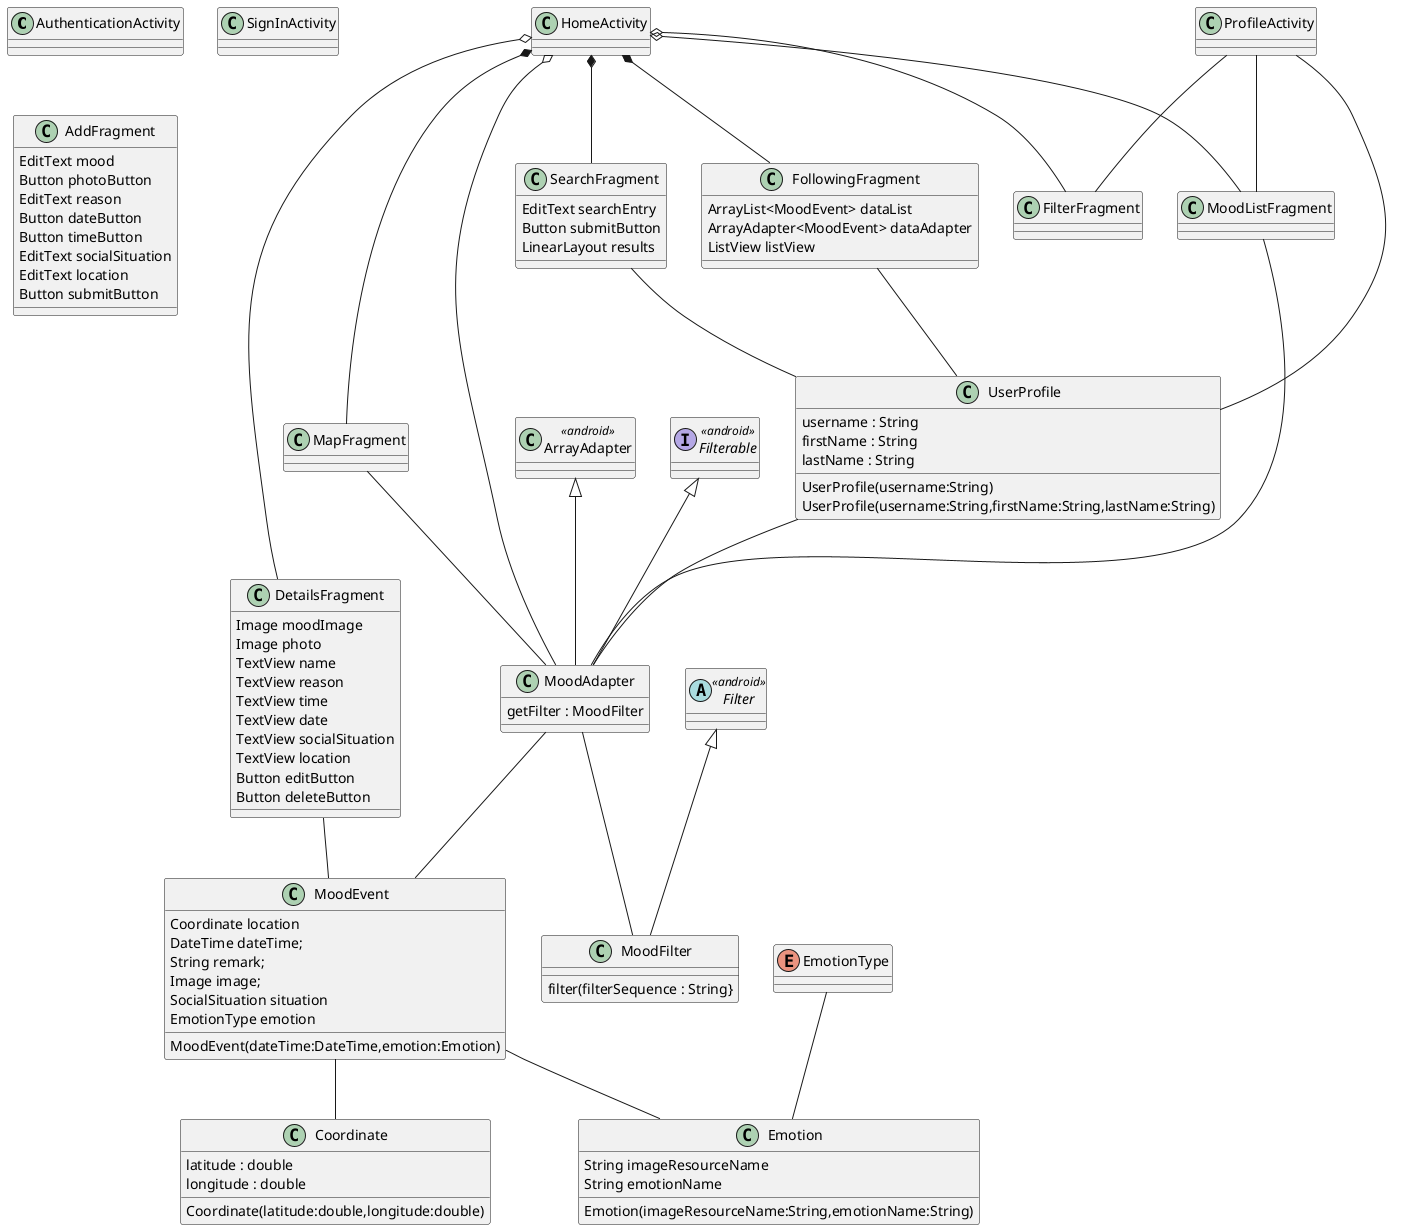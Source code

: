 @startuml

class AuthenticationActivity
class HomeActivity
class ProfileActivity
class SignInActivity

class UserProfile {
    username : String
    firstName : String
    lastName : String
    UserProfile(username:String)
    UserProfile(username:String,firstName:String,lastName:String)
}

class MoodEvent {
    Coordinate location
    DateTime dateTime;
    String remark;
    Image image;
    SocialSituation situation
    EmotionType emotion
    MoodEvent(dateTime:DateTime,emotion:Emotion)
}

class Emotion {
    String imageResourceName
    String emotionName
    Emotion(imageResourceName:String,emotionName:String)
}

class Coordinate {
    latitude : double
    longitude : double
    Coordinate(latitude:double,longitude:double)
}

class MoodAdapter {
    getFilter : MoodFilter
}

class MoodFilter {
    filter(filterSequence : String}
}

class SearchFragment {
    EditText searchEntry
    Button submitButton
    LinearLayout results
}

class AddFragment {
    EditText mood
    Button photoButton
    EditText reason
    Button dateButton
    Button timeButton
    EditText socialSituation
    EditText location
    Button submitButton
}

class DetailsFragment {
    Image moodImage
    Image photo
    TextView name
    TextView reason
    TextView time
    TextView date
    TextView socialSituation
    TextView location
    Button editButton
    Button deleteButton
}

class FollowingFragment {
    ArrayList<MoodEvent> dataList
    ArrayAdapter<MoodEvent> dataAdapter
    ListView listView
    
}

HomeActivity *-- MapFragment
HomeActivity o-- MoodListFragment
HomeActivity o-- MoodAdapter
HomeActivity *-- SearchFragment
HomeActivity *-- FollowingFragment
HomeActivity o-- FilterFragment
HomeActivity o-- DetailsFragment

abstract class Filter <<android>>
class FilterFragment

ProfileActivity -- UserProfile
ProfileActivity -- MoodListFragment
ProfileActivity -- FilterFragment

FollowingFragment -- UserProfile
SearchFragment -- UserProfile

MapFragment -- MoodAdapter

MoodListFragment -- MoodAdapter

DetailsFragment -- MoodEvent


MoodEvent -- Coordinate



MoodAdapter -- MoodFilter


abstract class Filter <<android>> 
Filter <|-- MoodFilter

UserProfile -- MoodAdapter

class ArrayAdapter <<android>>
ArrayAdapter <|-- MoodAdapter

MoodAdapter -- MoodEvent
interface Filterable <<android>>
Filterable <|-- MoodAdapter

MoodEvent -- Emotion

enum EmotionType
EmotionType -- Emotion

@enduml

